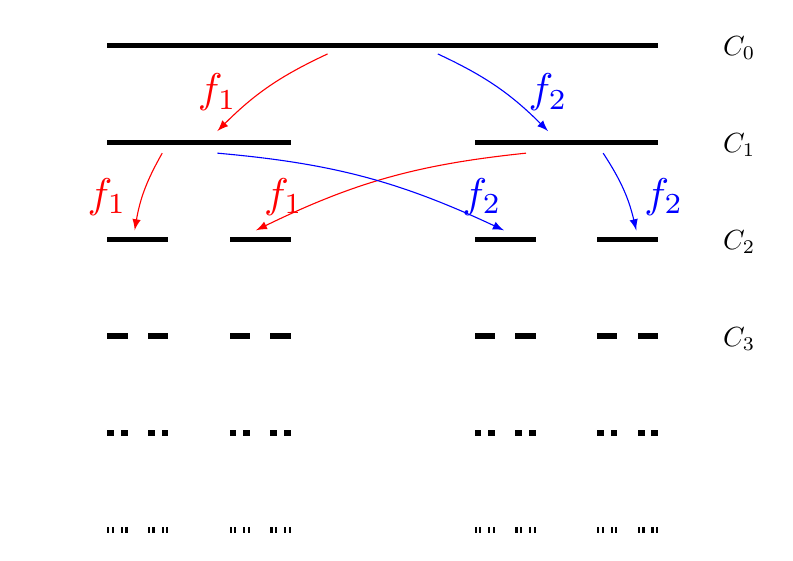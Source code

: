 

% Les similitudes : shift=translation, scale = homothetie, rotate = angle (en degre)
\newcommand\simone{\begin{scope}[shift={(0,0)}, xscale={1/3}, rotate=0]}
\newcommand\simtwo{\begin{scope}[shift={({2/3},0)}, xscale={1/3}, rotate=0]}
\newcommand\simthree{\begin{scope}[shift={(.25,0.433)}, scale=.5, rotate=0]}

% La figure initiale
%\newcommand\initfigure{\fill (0,0)--++(0:1)--++(120:1)--cycle;}
%\newcommand\initfigure{\fill (0.5,0.433) circle (1.3cm);}
\newcommand\initfigure{\fill (0,0)--++(0,.01cm)--++(1,0)--++(0,-.01cm)--cycle;}
%\newcommand\initfigure{\fill (0,0)--++(0,0.5)--++(0.5,0)--++(0,-0.5)--cycle;}

% Le programme recursif
\newcommand{\ifs}[2]{% #1 the counter, #2 the instructions
                          \ifnum #1 < 0% stop now
                          #2%
                          %\relax% Relax, max, on ne fait rien, c'est termine.
                          \else%
                          \count255=#1%
                          \advance\count255 by -1%
                          \simone
                             \ifs{\number\count255}{#2};                          
                          \end{scope};

                          \simtwo
                             \ifs{\number\count255}{#2};                          
                          \end{scope};

                          \fi%
}
\begin{tikzpicture}[scale=7]

  \begin{scope}[yshift=0]
    \ifs{-1}{\initfigure};
    \node[right] at (1.1,0) {$C_0$};
  \end{scope}

  \begin{scope}[yshift=-5]
    \ifs{0}{\initfigure};
    \node[right] at (1.1,0) {$C_1$}; 
  \end{scope}

   \draw[->,>=latex, red] (0.4,-0.01) to[bend right=10] (0.2,-0.15); 
   \draw[->,>=latex, blue] (0.6,-0.01) to[bend left=10] (0.8,-0.15);

  \node[scale=1.5,red] at (0.2,-0.08) {$f_1$};
  \node[scale=1.5,blue] at (0.8,-0.08) {$f_2$};  

 
   \draw[->,>=latex, red] (0.1,-0.19) to[bend right=10] (0.05,-0.33); 
   \draw[->,>=latex, red] (0.76,-0.19)  to[bend right=10] (0.27,-0.33);

  \node[scale=1.5,red] at (0,-0.27) {$f_1$};
  \node[scale=1.5,red] at (0.32,-0.27) {$f_1$};  

 
   \draw[->,>=latex, blue] (0.20,-0.19) to[bend left=10] (0.72,-0.33); 
   \draw[->,>=latex, blue] (0.90,-0.19) to[bend left=10] (0.96,-0.33);

  \node[scale=1.5,blue] at (0.68,-0.27) {$f_2$};
  \node[scale=1.5,blue] at (1.01,-0.27) {$f_2$};  



  \begin{scope}[yshift=-10]
    \ifs{1}{\initfigure};
    \node[right] at (1.1,0) {$C_2$};
  \end{scope}

    \begin{scope}[yshift=-15]
    \ifs{2}{\initfigure};
    \node[right] at (1.1,0) {$C_3$};
  \end{scope}

    \begin{scope}[yshift=-20]
    \ifs{3}{\initfigure}
  \end{scope}

    \begin{scope}[yshift=-25]
    \ifs{4}{\initfigure}
  \end{scope}

\end{tikzpicture}
